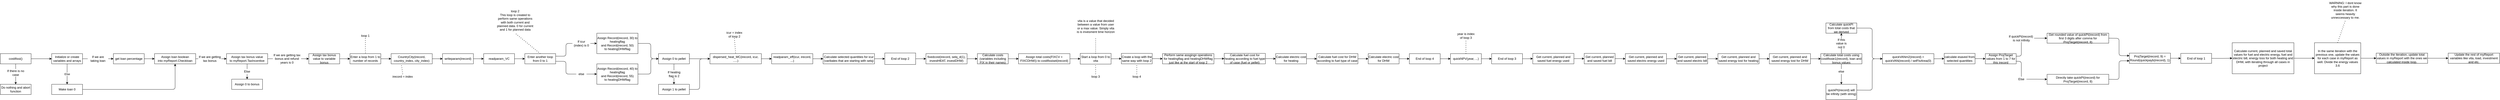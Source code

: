 <mxfile version="14.6.13" type="device"><diagram id="yS3UAeRcgQn7ST0oV9JG" name="Page-1"><mxGraphModel dx="1504" dy="714" grid="1" gridSize="10" guides="1" tooltips="1" connect="1" arrows="1" fold="1" page="1" pageScale="1" pageWidth="850" pageHeight="1100" math="0" shadow="0"><root><mxCell id="0"/><mxCell id="1" parent="0"/><mxCell id="0RTC6LejLYiDpKcelYD_-3" style="edgeStyle=orthogonalEdgeStyle;rounded=0;orthogonalLoop=1;jettySize=auto;html=1;entryX=0;entryY=0.5;entryDx=0;entryDy=0;" edge="1" parent="1" source="0RTC6LejLYiDpKcelYD_-1" target="0RTC6LejLYiDpKcelYD_-2"><mxGeometry relative="1" as="geometry"/></mxCell><mxCell id="0RTC6LejLYiDpKcelYD_-5" style="edgeStyle=orthogonalEdgeStyle;rounded=0;orthogonalLoop=1;jettySize=auto;html=1;startArrow=none;" edge="1" parent="1" source="0RTC6LejLYiDpKcelYD_-7" target="0RTC6LejLYiDpKcelYD_-4"><mxGeometry relative="1" as="geometry"/></mxCell><mxCell id="0RTC6LejLYiDpKcelYD_-1" value="costifissi()" style="rounded=0;whiteSpace=wrap;html=1;" vertex="1" parent="1"><mxGeometry x="40" y="240" width="120" height="40" as="geometry"/></mxCell><mxCell id="0RTC6LejLYiDpKcelYD_-10" style="edgeStyle=orthogonalEdgeStyle;rounded=0;orthogonalLoop=1;jettySize=auto;html=1;startArrow=none;" edge="1" parent="1" source="0RTC6LejLYiDpKcelYD_-11" target="0RTC6LejLYiDpKcelYD_-9"><mxGeometry relative="1" as="geometry"/></mxCell><mxCell id="0RTC6LejLYiDpKcelYD_-14" value="Else" style="edgeStyle=orthogonalEdgeStyle;rounded=0;orthogonalLoop=1;jettySize=auto;html=1;" edge="1" parent="1" source="0RTC6LejLYiDpKcelYD_-2" target="0RTC6LejLYiDpKcelYD_-13"><mxGeometry relative="1" as="geometry"/></mxCell><mxCell id="0RTC6LejLYiDpKcelYD_-2" value="Initialize or create variables and arrays" style="rounded=0;whiteSpace=wrap;html=1;" vertex="1" parent="1"><mxGeometry x="240" y="240" width="120" height="40" as="geometry"/></mxCell><mxCell id="0RTC6LejLYiDpKcelYD_-4" value="Do nothing and abort function" style="rounded=0;whiteSpace=wrap;html=1;" vertex="1" parent="1"><mxGeometry x="40" y="360" width="120" height="40" as="geometry"/></mxCell><mxCell id="0RTC6LejLYiDpKcelYD_-7" value="If there is no case" style="text;html=1;strokeColor=none;fillColor=none;align=center;verticalAlign=middle;whiteSpace=wrap;rounded=0;" vertex="1" parent="1"><mxGeometry x="65" y="300" width="70" height="30" as="geometry"/></mxCell><mxCell id="0RTC6LejLYiDpKcelYD_-8" value="" style="edgeStyle=orthogonalEdgeStyle;rounded=0;orthogonalLoop=1;jettySize=auto;html=1;endArrow=none;" edge="1" parent="1" source="0RTC6LejLYiDpKcelYD_-1" target="0RTC6LejLYiDpKcelYD_-7"><mxGeometry relative="1" as="geometry"><mxPoint x="100" y="280" as="sourcePoint"/><mxPoint x="100" y="360" as="targetPoint"/></mxGeometry></mxCell><mxCell id="0RTC6LejLYiDpKcelYD_-19" style="edgeStyle=orthogonalEdgeStyle;rounded=0;orthogonalLoop=1;jettySize=auto;html=1;" edge="1" parent="1" source="0RTC6LejLYiDpKcelYD_-9" target="0RTC6LejLYiDpKcelYD_-15"><mxGeometry relative="1" as="geometry"/></mxCell><mxCell id="0RTC6LejLYiDpKcelYD_-9" value="get loan percentage" style="rounded=0;whiteSpace=wrap;html=1;" vertex="1" parent="1"><mxGeometry x="480" y="240" width="120" height="40" as="geometry"/></mxCell><mxCell id="0RTC6LejLYiDpKcelYD_-11" value="If we are taking loan" style="text;html=1;strokeColor=none;fillColor=none;align=center;verticalAlign=middle;whiteSpace=wrap;rounded=0;" vertex="1" parent="1"><mxGeometry x="380" y="250" width="80" height="20" as="geometry"/></mxCell><mxCell id="0RTC6LejLYiDpKcelYD_-12" value="" style="edgeStyle=orthogonalEdgeStyle;rounded=0;orthogonalLoop=1;jettySize=auto;html=1;endArrow=none;" edge="1" parent="1" source="0RTC6LejLYiDpKcelYD_-2" target="0RTC6LejLYiDpKcelYD_-11"><mxGeometry relative="1" as="geometry"><mxPoint x="360" y="260" as="sourcePoint"/><mxPoint x="440" y="260" as="targetPoint"/></mxGeometry></mxCell><mxCell id="0RTC6LejLYiDpKcelYD_-13" value="Make loan 0" style="rounded=0;whiteSpace=wrap;html=1;" vertex="1" parent="1"><mxGeometry x="240" y="360" width="120" height="40" as="geometry"/></mxCell><mxCell id="0RTC6LejLYiDpKcelYD_-21" style="edgeStyle=orthogonalEdgeStyle;rounded=0;orthogonalLoop=1;jettySize=auto;html=1;entryX=0;entryY=0.5;entryDx=0;entryDy=0;startArrow=none;" edge="1" parent="1" source="0RTC6LejLYiDpKcelYD_-22" target="0RTC6LejLYiDpKcelYD_-20"><mxGeometry relative="1" as="geometry"/></mxCell><mxCell id="0RTC6LejLYiDpKcelYD_-15" value="Assign loan boolean into&amp;nbsp;myReport.Checkloan" style="rounded=0;whiteSpace=wrap;html=1;" vertex="1" parent="1"><mxGeometry x="640" y="240" width="160" height="40" as="geometry"/></mxCell><mxCell id="0RTC6LejLYiDpKcelYD_-18" value="" style="endArrow=classic;html=1;exitX=1;exitY=0.5;exitDx=0;exitDy=0;entryX=0.5;entryY=1;entryDx=0;entryDy=0;" edge="1" parent="1" source="0RTC6LejLYiDpKcelYD_-13" target="0RTC6LejLYiDpKcelYD_-15"><mxGeometry width="50" height="50" relative="1" as="geometry"><mxPoint x="590" y="390" as="sourcePoint"/><mxPoint x="680" y="290" as="targetPoint"/><Array as="points"><mxPoint x="720" y="380"/></Array></mxGeometry></mxCell><mxCell id="0RTC6LejLYiDpKcelYD_-26" style="edgeStyle=orthogonalEdgeStyle;rounded=0;orthogonalLoop=1;jettySize=auto;html=1;startArrow=none;" edge="1" parent="1" source="0RTC6LejLYiDpKcelYD_-27" target="0RTC6LejLYiDpKcelYD_-25"><mxGeometry relative="1" as="geometry"><Array as="points"><mxPoint x="1150" y="260"/><mxPoint x="1150" y="260"/></Array></mxGeometry></mxCell><mxCell id="0RTC6LejLYiDpKcelYD_-31" style="edgeStyle=orthogonalEdgeStyle;rounded=0;orthogonalLoop=1;jettySize=auto;html=1;startArrow=none;" edge="1" parent="1" source="0RTC6LejLYiDpKcelYD_-32" target="0RTC6LejLYiDpKcelYD_-30"><mxGeometry relative="1" as="geometry"/></mxCell><mxCell id="0RTC6LejLYiDpKcelYD_-20" value="Assign tax bonus value to&amp;nbsp;myReport.TaxIncentive" style="rounded=0;whiteSpace=wrap;html=1;" vertex="1" parent="1"><mxGeometry x="920" y="240" width="160" height="40" as="geometry"/></mxCell><mxCell id="0RTC6LejLYiDpKcelYD_-22" value="If we are getting tax bonus" style="text;html=1;strokeColor=none;fillColor=none;align=center;verticalAlign=middle;whiteSpace=wrap;rounded=0;" vertex="1" parent="1"><mxGeometry x="810" y="245" width="90" height="30" as="geometry"/></mxCell><mxCell id="0RTC6LejLYiDpKcelYD_-24" value="" style="endArrow=none;html=1;exitX=1;exitY=0.5;exitDx=0;exitDy=0;entryX=0;entryY=0.5;entryDx=0;entryDy=0;" edge="1" parent="1" source="0RTC6LejLYiDpKcelYD_-15" target="0RTC6LejLYiDpKcelYD_-22"><mxGeometry width="50" height="50" relative="1" as="geometry"><mxPoint x="820" y="360" as="sourcePoint"/><mxPoint x="870" y="310" as="targetPoint"/></mxGeometry></mxCell><mxCell id="0RTC6LejLYiDpKcelYD_-36" style="edgeStyle=orthogonalEdgeStyle;rounded=0;orthogonalLoop=1;jettySize=auto;html=1;entryX=0;entryY=0.5;entryDx=0;entryDy=0;" edge="1" parent="1" source="0RTC6LejLYiDpKcelYD_-25" target="0RTC6LejLYiDpKcelYD_-35"><mxGeometry relative="1" as="geometry"/></mxCell><mxCell id="0RTC6LejLYiDpKcelYD_-25" value="Assign tax bonus value to variable bonus" style="rounded=0;whiteSpace=wrap;html=1;" vertex="1" parent="1"><mxGeometry x="1240" y="240" width="120" height="40" as="geometry"/></mxCell><mxCell id="0RTC6LejLYiDpKcelYD_-28" style="edgeStyle=orthogonalEdgeStyle;rounded=0;orthogonalLoop=1;jettySize=auto;html=1;exitX=0.5;exitY=1;exitDx=0;exitDy=0;" edge="1" parent="1" source="0RTC6LejLYiDpKcelYD_-25" target="0RTC6LejLYiDpKcelYD_-25"><mxGeometry relative="1" as="geometry"/></mxCell><mxCell id="0RTC6LejLYiDpKcelYD_-27" value="If we are getting tax bonus and refund years is 0" style="text;html=1;strokeColor=none;fillColor=none;align=center;verticalAlign=middle;whiteSpace=wrap;rounded=0;" vertex="1" parent="1"><mxGeometry x="1100" y="230" width="110" height="60" as="geometry"/></mxCell><mxCell id="0RTC6LejLYiDpKcelYD_-29" value="" style="edgeStyle=orthogonalEdgeStyle;rounded=0;orthogonalLoop=1;jettySize=auto;html=1;endArrow=none;" edge="1" parent="1" source="0RTC6LejLYiDpKcelYD_-20" target="0RTC6LejLYiDpKcelYD_-27"><mxGeometry relative="1" as="geometry"><mxPoint x="1080" y="260" as="sourcePoint"/><mxPoint x="1240" y="260" as="targetPoint"/><Array as="points"/></mxGeometry></mxCell><mxCell id="0RTC6LejLYiDpKcelYD_-30" value="Assign 0 to bonus" style="rounded=0;whiteSpace=wrap;html=1;" vertex="1" parent="1"><mxGeometry x="940" y="340" width="120" height="40" as="geometry"/></mxCell><mxCell id="0RTC6LejLYiDpKcelYD_-32" value="Else" style="text;html=1;strokeColor=none;fillColor=none;align=center;verticalAlign=middle;whiteSpace=wrap;rounded=0;" vertex="1" parent="1"><mxGeometry x="980" y="300" width="40" height="20" as="geometry"/></mxCell><mxCell id="0RTC6LejLYiDpKcelYD_-33" value="" style="edgeStyle=orthogonalEdgeStyle;rounded=0;orthogonalLoop=1;jettySize=auto;html=1;endArrow=none;" edge="1" parent="1" source="0RTC6LejLYiDpKcelYD_-20" target="0RTC6LejLYiDpKcelYD_-32"><mxGeometry relative="1" as="geometry"><mxPoint x="1000" y="280" as="sourcePoint"/><mxPoint x="1000" y="360" as="targetPoint"/></mxGeometry></mxCell><mxCell id="0RTC6LejLYiDpKcelYD_-38" style="edgeStyle=orthogonalEdgeStyle;rounded=0;orthogonalLoop=1;jettySize=auto;html=1;entryX=0;entryY=0.5;entryDx=0;entryDy=0;" edge="1" parent="1" source="0RTC6LejLYiDpKcelYD_-35" target="0RTC6LejLYiDpKcelYD_-37"><mxGeometry relative="1" as="geometry"/></mxCell><mxCell id="0RTC6LejLYiDpKcelYD_-35" value="Enter a loop from 1 to number of records" style="rounded=0;whiteSpace=wrap;html=1;" vertex="1" parent="1"><mxGeometry x="1400" y="240" width="120" height="40" as="geometry"/></mxCell><mxCell id="0RTC6LejLYiDpKcelYD_-43" style="edgeStyle=orthogonalEdgeStyle;rounded=0;orthogonalLoop=1;jettySize=auto;html=1;entryX=0;entryY=0.5;entryDx=0;entryDy=0;" edge="1" parent="1" source="0RTC6LejLYiDpKcelYD_-37" target="0RTC6LejLYiDpKcelYD_-41"><mxGeometry relative="1" as="geometry"/></mxCell><mxCell id="0RTC6LejLYiDpKcelYD_-37" value="CountryCity(irecord, country_index, city_index)" style="rounded=0;whiteSpace=wrap;html=1;" vertex="1" parent="1"><mxGeometry x="1560" y="240" width="160" height="40" as="geometry"/></mxCell><mxCell id="0RTC6LejLYiDpKcelYD_-39" value="irecord = index" style="text;html=1;strokeColor=none;fillColor=none;align=center;verticalAlign=middle;whiteSpace=wrap;rounded=0;" vertex="1" parent="1"><mxGeometry x="1560" y="320" width="90" height="20" as="geometry"/></mxCell><mxCell id="0RTC6LejLYiDpKcelYD_-40" value="" style="endArrow=none;dashed=1;html=1;dashPattern=1 3;strokeWidth=2;entryX=0.25;entryY=1;entryDx=0;entryDy=0;exitX=0.5;exitY=0;exitDx=0;exitDy=0;" edge="1" parent="1" source="0RTC6LejLYiDpKcelYD_-39" target="0RTC6LejLYiDpKcelYD_-37"><mxGeometry width="50" height="50" relative="1" as="geometry"><mxPoint x="1420" y="400" as="sourcePoint"/><mxPoint x="1470" y="350" as="targetPoint"/></mxGeometry></mxCell><mxCell id="0RTC6LejLYiDpKcelYD_-45" style="edgeStyle=orthogonalEdgeStyle;rounded=0;orthogonalLoop=1;jettySize=auto;html=1;" edge="1" parent="1" source="0RTC6LejLYiDpKcelYD_-41" target="0RTC6LejLYiDpKcelYD_-44"><mxGeometry relative="1" as="geometry"/></mxCell><mxCell id="0RTC6LejLYiDpKcelYD_-41" value="writeparam(irecord)" style="rounded=0;whiteSpace=wrap;html=1;" vertex="1" parent="1"><mxGeometry x="1760" y="240" width="120" height="40" as="geometry"/></mxCell><mxCell id="0RTC6LejLYiDpKcelYD_-47" style="edgeStyle=orthogonalEdgeStyle;rounded=0;orthogonalLoop=1;jettySize=auto;html=1;" edge="1" parent="1" source="0RTC6LejLYiDpKcelYD_-44" target="0RTC6LejLYiDpKcelYD_-46"><mxGeometry relative="1" as="geometry"/></mxCell><mxCell id="0RTC6LejLYiDpKcelYD_-44" value="readparam_VC" style="rounded=0;whiteSpace=wrap;html=1;" vertex="1" parent="1"><mxGeometry x="1920" y="240" width="120" height="40" as="geometry"/></mxCell><mxCell id="0RTC6LejLYiDpKcelYD_-46" value="Enter another loop from 0 to 1" style="rounded=0;whiteSpace=wrap;html=1;" vertex="1" parent="1"><mxGeometry x="2080" y="240" width="120" height="40" as="geometry"/></mxCell><mxCell id="0RTC6LejLYiDpKcelYD_-48" value="loop 1" style="text;html=1;strokeColor=none;fillColor=none;align=center;verticalAlign=middle;whiteSpace=wrap;rounded=0;" vertex="1" parent="1"><mxGeometry x="1440" y="160" width="40" height="20" as="geometry"/></mxCell><mxCell id="0RTC6LejLYiDpKcelYD_-49" value="" style="endArrow=none;dashed=1;html=1;dashPattern=1 3;strokeWidth=2;entryX=0.5;entryY=0;entryDx=0;entryDy=0;exitX=0.5;exitY=1;exitDx=0;exitDy=0;" edge="1" parent="1" source="0RTC6LejLYiDpKcelYD_-48" target="0RTC6LejLYiDpKcelYD_-35"><mxGeometry width="50" height="50" relative="1" as="geometry"><mxPoint x="1420" y="420" as="sourcePoint"/><mxPoint x="1470" y="370" as="targetPoint"/></mxGeometry></mxCell><mxCell id="0RTC6LejLYiDpKcelYD_-50" value="loop 2&lt;br&gt;This loop is created to perform same operations with both current and planned data. 0 for current and 1 for planned data" style="text;html=1;strokeColor=none;fillColor=none;align=center;verticalAlign=middle;whiteSpace=wrap;rounded=0;" vertex="1" parent="1"><mxGeometry x="1970" y="60" width="145" height="100" as="geometry"/></mxCell><mxCell id="0RTC6LejLYiDpKcelYD_-51" value="" style="endArrow=none;dashed=1;html=1;dashPattern=1 3;strokeWidth=2;entryX=0.5;entryY=1;entryDx=0;entryDy=0;exitX=0.5;exitY=0;exitDx=0;exitDy=0;" edge="1" parent="1" source="0RTC6LejLYiDpKcelYD_-46" target="0RTC6LejLYiDpKcelYD_-50"><mxGeometry width="50" height="50" relative="1" as="geometry"><mxPoint x="2050" y="400" as="sourcePoint"/><mxPoint x="2100" y="350" as="targetPoint"/></mxGeometry></mxCell><mxCell id="0RTC6LejLYiDpKcelYD_-52" value="Assign&amp;nbsp;Record(irecord, 30) to heatingflag and&amp;nbsp;Record(irecord, 50) to&amp;nbsp;heatingDHWflag" style="rounded=0;whiteSpace=wrap;html=1;" vertex="1" parent="1"><mxGeometry x="2360" y="160" width="160" height="80" as="geometry"/></mxCell><mxCell id="0RTC6LejLYiDpKcelYD_-55" value="&lt;span&gt;Assign&amp;nbsp;Record(irecord, 40) to heatingflag and&amp;nbsp;Record(irecord, 55) to&amp;nbsp;heatingDHWflag&lt;/span&gt;" style="rounded=0;whiteSpace=wrap;html=1;" vertex="1" parent="1"><mxGeometry x="2360" y="280" width="160" height="80" as="geometry"/></mxCell><mxCell id="0RTC6LejLYiDpKcelYD_-63" style="edgeStyle=orthogonalEdgeStyle;rounded=0;orthogonalLoop=1;jettySize=auto;html=1;" edge="1" parent="1" source="0RTC6LejLYiDpKcelYD_-60" target="0RTC6LejLYiDpKcelYD_-52"><mxGeometry relative="1" as="geometry"/></mxCell><mxCell id="0RTC6LejLYiDpKcelYD_-60" value="If icur (index) is 0" style="text;html=1;strokeColor=none;fillColor=none;align=center;verticalAlign=middle;whiteSpace=wrap;rounded=0;" vertex="1" parent="1"><mxGeometry x="2265" y="185" width="70" height="30" as="geometry"/></mxCell><mxCell id="0RTC6LejLYiDpKcelYD_-61" value="" style="endArrow=none;html=1;entryX=0;entryY=0.5;entryDx=0;entryDy=0;exitX=1;exitY=0.25;exitDx=0;exitDy=0;" edge="1" parent="1" source="0RTC6LejLYiDpKcelYD_-46" target="0RTC6LejLYiDpKcelYD_-60"><mxGeometry width="50" height="50" relative="1" as="geometry"><mxPoint x="2200" y="250" as="sourcePoint"/><mxPoint x="2350" y="180" as="targetPoint"/><Array as="points"><mxPoint x="2240" y="250"/><mxPoint x="2240" y="200"/></Array></mxGeometry></mxCell><mxCell id="0RTC6LejLYiDpKcelYD_-64" value="" style="endArrow=classic;html=1;entryX=0;entryY=0.5;entryDx=0;entryDy=0;exitX=1;exitY=0.5;exitDx=0;exitDy=0;startArrow=none;" edge="1" parent="1" source="0RTC6LejLYiDpKcelYD_-65" target="0RTC6LejLYiDpKcelYD_-55"><mxGeometry width="50" height="50" relative="1" as="geometry"><mxPoint x="2230" y="360" as="sourcePoint"/><mxPoint x="2280" y="310" as="targetPoint"/><Array as="points"/></mxGeometry></mxCell><mxCell id="0RTC6LejLYiDpKcelYD_-65" value="else" style="text;html=1;strokeColor=none;fillColor=none;align=center;verticalAlign=middle;whiteSpace=wrap;rounded=0;" vertex="1" parent="1"><mxGeometry x="2280" y="310" width="40" height="20" as="geometry"/></mxCell><mxCell id="0RTC6LejLYiDpKcelYD_-66" value="" style="endArrow=none;html=1;entryX=0;entryY=0.5;entryDx=0;entryDy=0;exitX=1;exitY=0.75;exitDx=0;exitDy=0;" edge="1" parent="1" source="0RTC6LejLYiDpKcelYD_-46" target="0RTC6LejLYiDpKcelYD_-65"><mxGeometry width="50" height="50" relative="1" as="geometry"><mxPoint x="2200" y="270" as="sourcePoint"/><mxPoint x="2360" y="300" as="targetPoint"/><Array as="points"><mxPoint x="2240" y="270"/><mxPoint x="2240" y="320"/></Array></mxGeometry></mxCell><mxCell id="0RTC6LejLYiDpKcelYD_-73" style="edgeStyle=orthogonalEdgeStyle;rounded=0;orthogonalLoop=1;jettySize=auto;html=1;entryX=0.5;entryY=0;entryDx=0;entryDy=0;startArrow=none;" edge="1" parent="1" source="0RTC6LejLYiDpKcelYD_-74" target="0RTC6LejLYiDpKcelYD_-72"><mxGeometry relative="1" as="geometry"/></mxCell><mxCell id="0RTC6LejLYiDpKcelYD_-78" style="edgeStyle=orthogonalEdgeStyle;rounded=0;orthogonalLoop=1;jettySize=auto;html=1;entryX=0;entryY=0.5;entryDx=0;entryDy=0;" edge="1" parent="1" source="0RTC6LejLYiDpKcelYD_-69" target="0RTC6LejLYiDpKcelYD_-77"><mxGeometry relative="1" as="geometry"/></mxCell><mxCell id="0RTC6LejLYiDpKcelYD_-69" value="Assign 0 to pellet" style="rounded=0;whiteSpace=wrap;html=1;" vertex="1" parent="1"><mxGeometry x="2600" y="240" width="120" height="40" as="geometry"/></mxCell><mxCell id="0RTC6LejLYiDpKcelYD_-70" value="" style="endArrow=classic;html=1;exitX=1;exitY=0.5;exitDx=0;exitDy=0;entryX=0;entryY=0.5;entryDx=0;entryDy=0;" edge="1" parent="1" source="0RTC6LejLYiDpKcelYD_-52" target="0RTC6LejLYiDpKcelYD_-69"><mxGeometry width="50" height="50" relative="1" as="geometry"><mxPoint x="2580" y="220" as="sourcePoint"/><mxPoint x="2630" y="170" as="targetPoint"/><Array as="points"><mxPoint x="2570" y="200"/><mxPoint x="2570" y="260"/></Array></mxGeometry></mxCell><mxCell id="0RTC6LejLYiDpKcelYD_-71" value="" style="endArrow=classic;html=1;entryX=0;entryY=0.5;entryDx=0;entryDy=0;exitX=1;exitY=0.5;exitDx=0;exitDy=0;" edge="1" parent="1" source="0RTC6LejLYiDpKcelYD_-55" target="0RTC6LejLYiDpKcelYD_-69"><mxGeometry width="50" height="50" relative="1" as="geometry"><mxPoint x="2530" y="360" as="sourcePoint"/><mxPoint x="2580" y="310" as="targetPoint"/><Array as="points"><mxPoint x="2570" y="320"/><mxPoint x="2570" y="260"/></Array></mxGeometry></mxCell><mxCell id="0RTC6LejLYiDpKcelYD_-72" value="Assign 1 to pellet" style="rounded=0;whiteSpace=wrap;html=1;" vertex="1" parent="1"><mxGeometry x="2600" y="360" width="120" height="40" as="geometry"/></mxCell><mxCell id="0RTC6LejLYiDpKcelYD_-74" value="If heating flag is 2" style="text;html=1;strokeColor=none;fillColor=none;align=center;verticalAlign=middle;whiteSpace=wrap;rounded=0;" vertex="1" parent="1"><mxGeometry x="2627.5" y="305" width="65" height="30" as="geometry"/></mxCell><mxCell id="0RTC6LejLYiDpKcelYD_-75" value="" style="edgeStyle=orthogonalEdgeStyle;rounded=0;orthogonalLoop=1;jettySize=auto;html=1;entryX=0.5;entryY=0;entryDx=0;entryDy=0;endArrow=none;" edge="1" parent="1" source="0RTC6LejLYiDpKcelYD_-69" target="0RTC6LejLYiDpKcelYD_-74"><mxGeometry relative="1" as="geometry"><mxPoint x="2660" y="280" as="sourcePoint"/><mxPoint x="2660" y="360" as="targetPoint"/></mxGeometry></mxCell><mxCell id="0RTC6LejLYiDpKcelYD_-81" style="edgeStyle=orthogonalEdgeStyle;rounded=0;orthogonalLoop=1;jettySize=auto;html=1;entryX=0;entryY=0.5;entryDx=0;entryDy=0;" edge="1" parent="1" source="0RTC6LejLYiDpKcelYD_-77" target="0RTC6LejLYiDpKcelYD_-80"><mxGeometry relative="1" as="geometry"/></mxCell><mxCell id="0RTC6LejLYiDpKcelYD_-77" value="dispersed_heat_MC(irecord, icur, .....)" style="rounded=0;whiteSpace=wrap;html=1;" vertex="1" parent="1"><mxGeometry x="2800" y="240" width="200" height="40" as="geometry"/></mxCell><mxCell id="0RTC6LejLYiDpKcelYD_-79" value="" style="endArrow=classic;html=1;exitX=1;exitY=0.5;exitDx=0;exitDy=0;entryX=0;entryY=0.5;entryDx=0;entryDy=0;" edge="1" parent="1" source="0RTC6LejLYiDpKcelYD_-72" target="0RTC6LejLYiDpKcelYD_-77"><mxGeometry width="50" height="50" relative="1" as="geometry"><mxPoint x="2800" y="390" as="sourcePoint"/><mxPoint x="2850" y="340" as="targetPoint"/><Array as="points"><mxPoint x="2760" y="380"/><mxPoint x="2760" y="260"/></Array></mxGeometry></mxCell><mxCell id="0RTC6LejLYiDpKcelYD_-85" style="edgeStyle=orthogonalEdgeStyle;rounded=0;orthogonalLoop=1;jettySize=auto;html=1;entryX=0;entryY=0.5;entryDx=0;entryDy=0;" edge="1" parent="1" source="0RTC6LejLYiDpKcelYD_-80" target="0RTC6LejLYiDpKcelYD_-83"><mxGeometry relative="1" as="geometry"/></mxCell><mxCell id="0RTC6LejLYiDpKcelYD_-80" value="readparam_eff(icur, irecord, ...)" style="rounded=0;whiteSpace=wrap;html=1;" vertex="1" parent="1"><mxGeometry x="3040" y="240" width="160" height="40" as="geometry"/></mxCell><mxCell id="0RTC6LejLYiDpKcelYD_-89" style="edgeStyle=orthogonalEdgeStyle;rounded=0;orthogonalLoop=1;jettySize=auto;html=1;" edge="1" parent="1" source="0RTC6LejLYiDpKcelYD_-83" target="0RTC6LejLYiDpKcelYD_-88"><mxGeometry relative="1" as="geometry"/></mxCell><mxCell id="0RTC6LejLYiDpKcelYD_-83" value="Calculate selected quantities for icur (varibales that are starting with selq)" style="rounded=0;whiteSpace=wrap;html=1;" vertex="1" parent="1"><mxGeometry x="3240" y="240" width="200" height="40" as="geometry"/></mxCell><mxCell id="0RTC6LejLYiDpKcelYD_-86" value="icur = index of loop 2" style="text;html=1;strokeColor=none;fillColor=none;align=center;verticalAlign=middle;whiteSpace=wrap;rounded=0;" vertex="1" parent="1"><mxGeometry x="2860" y="150" width="70" height="30" as="geometry"/></mxCell><mxCell id="0RTC6LejLYiDpKcelYD_-87" value="" style="endArrow=none;dashed=1;html=1;dashPattern=1 3;strokeWidth=2;entryX=0.5;entryY=0;entryDx=0;entryDy=0;exitX=0.5;exitY=1;exitDx=0;exitDy=0;" edge="1" parent="1" source="0RTC6LejLYiDpKcelYD_-86" target="0RTC6LejLYiDpKcelYD_-77"><mxGeometry width="50" height="50" relative="1" as="geometry"><mxPoint x="2860" y="410" as="sourcePoint"/><mxPoint x="2910" y="360" as="targetPoint"/></mxGeometry></mxCell><mxCell id="0RTC6LejLYiDpKcelYD_-91" style="edgeStyle=orthogonalEdgeStyle;rounded=0;orthogonalLoop=1;jettySize=auto;html=1;" edge="1" parent="1" source="0RTC6LejLYiDpKcelYD_-88" target="0RTC6LejLYiDpKcelYD_-90"><mxGeometry relative="1" as="geometry"/></mxCell><mxCell id="0RTC6LejLYiDpKcelYD_-88" value="End of loop 2" style="rounded=0;whiteSpace=wrap;html=1;" vertex="1" parent="1"><mxGeometry x="3480" y="237.5" width="120" height="45" as="geometry"/></mxCell><mxCell id="0RTC6LejLYiDpKcelYD_-93" style="edgeStyle=orthogonalEdgeStyle;rounded=0;orthogonalLoop=1;jettySize=auto;html=1;entryX=0;entryY=0.5;entryDx=0;entryDy=0;" edge="1" parent="1" source="0RTC6LejLYiDpKcelYD_-90" target="0RTC6LejLYiDpKcelYD_-92"><mxGeometry relative="1" as="geometry"/></mxCell><mxCell id="0RTC6LejLYiDpKcelYD_-90" value="fixedcost(irecord, selq_d(1), investHEAT, investDHW)" style="rounded=0;whiteSpace=wrap;html=1;" vertex="1" parent="1"><mxGeometry x="3640" y="240" width="160" height="40" as="geometry"/></mxCell><mxCell id="0RTC6LejLYiDpKcelYD_-95" style="edgeStyle=orthogonalEdgeStyle;rounded=0;orthogonalLoop=1;jettySize=auto;html=1;" edge="1" parent="1" source="0RTC6LejLYiDpKcelYD_-92" target="0RTC6LejLYiDpKcelYD_-94"><mxGeometry relative="1" as="geometry"/></mxCell><mxCell id="0RTC6LejLYiDpKcelYD_-92" value="Calculate costs (variables including FIX in their names)" style="rounded=0;whiteSpace=wrap;html=1;" vertex="1" parent="1"><mxGeometry x="3840" y="240" width="120" height="40" as="geometry"/></mxCell><mxCell id="0RTC6LejLYiDpKcelYD_-97" style="edgeStyle=orthogonalEdgeStyle;rounded=0;orthogonalLoop=1;jettySize=auto;html=1;entryX=0;entryY=0.5;entryDx=0;entryDy=0;" edge="1" parent="1" source="0RTC6LejLYiDpKcelYD_-94" target="0RTC6LejLYiDpKcelYD_-96"><mxGeometry relative="1" as="geometry"/></mxCell><mxCell id="0RTC6LejLYiDpKcelYD_-94" value="Assign total costs(FIXCV + FIXCDHW)) to&amp;nbsp;costifissisel(irecord)" style="rounded=0;whiteSpace=wrap;html=1;" vertex="1" parent="1"><mxGeometry x="4000" y="240" width="200" height="40" as="geometry"/></mxCell><mxCell id="0RTC6LejLYiDpKcelYD_-104" style="edgeStyle=orthogonalEdgeStyle;rounded=0;orthogonalLoop=1;jettySize=auto;html=1;entryX=0;entryY=0.5;entryDx=0;entryDy=0;" edge="1" parent="1" source="0RTC6LejLYiDpKcelYD_-96" target="0RTC6LejLYiDpKcelYD_-103"><mxGeometry relative="1" as="geometry"/></mxCell><mxCell id="0RTC6LejLYiDpKcelYD_-96" value="Start a loop from 0 to vita" style="rounded=0;whiteSpace=wrap;html=1;" vertex="1" parent="1"><mxGeometry x="4240" y="239" width="120" height="42" as="geometry"/></mxCell><mxCell id="0RTC6LejLYiDpKcelYD_-99" value="vita is a value that decided between a value from user or a max value. Simply vita is is invesment time horizon" style="text;html=1;strokeColor=none;fillColor=none;align=center;verticalAlign=middle;whiteSpace=wrap;rounded=0;" vertex="1" parent="1"><mxGeometry x="4222.5" y="90" width="155" height="85" as="geometry"/></mxCell><mxCell id="0RTC6LejLYiDpKcelYD_-100" value="" style="endArrow=none;dashed=1;html=1;dashPattern=1 3;strokeWidth=2;exitX=0.5;exitY=0;exitDx=0;exitDy=0;entryX=0.5;entryY=1;entryDx=0;entryDy=0;" edge="1" parent="1" source="0RTC6LejLYiDpKcelYD_-96" target="0RTC6LejLYiDpKcelYD_-99"><mxGeometry width="50" height="50" relative="1" as="geometry"><mxPoint x="4140" y="150" as="sourcePoint"/><mxPoint x="4190" y="100" as="targetPoint"/></mxGeometry></mxCell><mxCell id="0RTC6LejLYiDpKcelYD_-101" value="loop 3" style="text;html=1;strokeColor=none;fillColor=none;align=center;verticalAlign=middle;whiteSpace=wrap;rounded=0;" vertex="1" parent="1"><mxGeometry x="4280" y="320" width="40" height="20" as="geometry"/></mxCell><mxCell id="0RTC6LejLYiDpKcelYD_-102" value="" style="endArrow=none;dashed=1;html=1;dashPattern=1 3;strokeWidth=2;entryX=0.5;entryY=1;entryDx=0;entryDy=0;exitX=0.5;exitY=0;exitDx=0;exitDy=0;" edge="1" parent="1" source="0RTC6LejLYiDpKcelYD_-101" target="0RTC6LejLYiDpKcelYD_-96"><mxGeometry width="50" height="50" relative="1" as="geometry"><mxPoint x="4170" y="360" as="sourcePoint"/><mxPoint x="4220" y="310" as="targetPoint"/></mxGeometry></mxCell><mxCell id="0RTC6LejLYiDpKcelYD_-106" style="edgeStyle=orthogonalEdgeStyle;rounded=0;orthogonalLoop=1;jettySize=auto;html=1;entryX=0;entryY=0.5;entryDx=0;entryDy=0;" edge="1" parent="1" source="0RTC6LejLYiDpKcelYD_-103" target="0RTC6LejLYiDpKcelYD_-105"><mxGeometry relative="1" as="geometry"/></mxCell><mxCell id="0RTC6LejLYiDpKcelYD_-103" value="Create a loop with the same way with loop 2" style="rounded=0;whiteSpace=wrap;html=1;" vertex="1" parent="1"><mxGeometry x="4400" y="239" width="120" height="41" as="geometry"/></mxCell><mxCell id="0RTC6LejLYiDpKcelYD_-108" style="edgeStyle=orthogonalEdgeStyle;rounded=0;orthogonalLoop=1;jettySize=auto;html=1;entryX=0;entryY=0.5;entryDx=0;entryDy=0;" edge="1" parent="1" source="0RTC6LejLYiDpKcelYD_-105" target="0RTC6LejLYiDpKcelYD_-107"><mxGeometry relative="1" as="geometry"/></mxCell><mxCell id="0RTC6LejLYiDpKcelYD_-105" value="Perform same assgingn operations for&amp;nbsp;heatingflag and&amp;nbsp;heatingDHWflag just like at the start of loop 2" style="rounded=0;whiteSpace=wrap;html=1;" vertex="1" parent="1"><mxGeometry x="4560" y="240" width="200" height="40" as="geometry"/></mxCell><mxCell id="0RTC6LejLYiDpKcelYD_-110" style="edgeStyle=orthogonalEdgeStyle;rounded=0;orthogonalLoop=1;jettySize=auto;html=1;entryX=0;entryY=0.5;entryDx=0;entryDy=0;" edge="1" parent="1" source="0RTC6LejLYiDpKcelYD_-107" target="0RTC6LejLYiDpKcelYD_-109"><mxGeometry relative="1" as="geometry"/></mxCell><mxCell id="0RTC6LejLYiDpKcelYD_-107" value="Calculate fuel cost for heating according to fuel type of case (fuel or pellet)" style="rounded=0;whiteSpace=wrap;html=1;" vertex="1" parent="1"><mxGeometry x="4800" y="239" width="160" height="41" as="geometry"/></mxCell><mxCell id="0RTC6LejLYiDpKcelYD_-113" style="edgeStyle=orthogonalEdgeStyle;rounded=0;orthogonalLoop=1;jettySize=auto;html=1;" edge="1" parent="1" source="0RTC6LejLYiDpKcelYD_-109" target="0RTC6LejLYiDpKcelYD_-111"><mxGeometry relative="1" as="geometry"/></mxCell><mxCell id="0RTC6LejLYiDpKcelYD_-109" value="Calculate electric cost for heating" style="rounded=0;whiteSpace=wrap;html=1;" vertex="1" parent="1"><mxGeometry x="5000" y="240" width="120" height="40" as="geometry"/></mxCell><mxCell id="0RTC6LejLYiDpKcelYD_-115" style="edgeStyle=orthogonalEdgeStyle;rounded=0;orthogonalLoop=1;jettySize=auto;html=1;entryX=0;entryY=0.5;entryDx=0;entryDy=0;" edge="1" parent="1" source="0RTC6LejLYiDpKcelYD_-111" target="0RTC6LejLYiDpKcelYD_-112"><mxGeometry relative="1" as="geometry"/></mxCell><mxCell id="0RTC6LejLYiDpKcelYD_-111" value="Calculate fuel cost for DHW according to fuel type of case" style="rounded=0;whiteSpace=wrap;html=1;" vertex="1" parent="1"><mxGeometry x="5160" y="240" width="160" height="40" as="geometry"/></mxCell><mxCell id="0RTC6LejLYiDpKcelYD_-122" style="edgeStyle=orthogonalEdgeStyle;rounded=0;orthogonalLoop=1;jettySize=auto;html=1;entryX=0;entryY=0.5;entryDx=0;entryDy=0;" edge="1" parent="1" source="0RTC6LejLYiDpKcelYD_-112" target="0RTC6LejLYiDpKcelYD_-121"><mxGeometry relative="1" as="geometry"/></mxCell><mxCell id="0RTC6LejLYiDpKcelYD_-112" value="Calculate electric cost for DHW" style="rounded=0;whiteSpace=wrap;html=1;" vertex="1" parent="1"><mxGeometry x="5360" y="240" width="120" height="40" as="geometry"/></mxCell><mxCell id="0RTC6LejLYiDpKcelYD_-116" value="loop 4" style="text;html=1;strokeColor=none;fillColor=none;align=center;verticalAlign=middle;whiteSpace=wrap;rounded=0;" vertex="1" parent="1"><mxGeometry x="4440" y="320" width="40" height="20" as="geometry"/></mxCell><mxCell id="0RTC6LejLYiDpKcelYD_-117" value="" style="endArrow=none;dashed=1;html=1;dashPattern=1 3;strokeWidth=2;entryX=0.5;entryY=1;entryDx=0;entryDy=0;exitX=0.5;exitY=0;exitDx=0;exitDy=0;" edge="1" parent="1" source="0RTC6LejLYiDpKcelYD_-116" target="0RTC6LejLYiDpKcelYD_-103"><mxGeometry width="50" height="50" relative="1" as="geometry"><mxPoint x="4460" y="320" as="sourcePoint"/><mxPoint x="4450" y="300" as="targetPoint"/></mxGeometry></mxCell><mxCell id="0RTC6LejLYiDpKcelYD_-124" style="edgeStyle=orthogonalEdgeStyle;rounded=0;orthogonalLoop=1;jettySize=auto;html=1;entryX=0;entryY=0.5;entryDx=0;entryDy=0;" edge="1" parent="1" source="0RTC6LejLYiDpKcelYD_-121" target="0RTC6LejLYiDpKcelYD_-123"><mxGeometry relative="1" as="geometry"/></mxCell><mxCell id="0RTC6LejLYiDpKcelYD_-121" value="End of loop 4" style="rounded=0;whiteSpace=wrap;html=1;" vertex="1" parent="1"><mxGeometry x="5520" y="240" width="120" height="40" as="geometry"/></mxCell><mxCell id="0RTC6LejLYiDpKcelYD_-126" style="edgeStyle=orthogonalEdgeStyle;rounded=0;orthogonalLoop=1;jettySize=auto;html=1;entryX=0;entryY=0.5;entryDx=0;entryDy=0;" edge="1" parent="1" source="0RTC6LejLYiDpKcelYD_-123" target="0RTC6LejLYiDpKcelYD_-125"><mxGeometry relative="1" as="geometry"/></mxCell><mxCell id="0RTC6LejLYiDpKcelYD_-123" value="quickNPV(year, ...)" style="rounded=0;whiteSpace=wrap;html=1;" vertex="1" parent="1"><mxGeometry x="5680" y="240" width="120" height="40" as="geometry"/></mxCell><mxCell id="0RTC6LejLYiDpKcelYD_-135" style="edgeStyle=orthogonalEdgeStyle;rounded=0;orthogonalLoop=1;jettySize=auto;html=1;entryX=0;entryY=0.5;entryDx=0;entryDy=0;" edge="1" parent="1" source="0RTC6LejLYiDpKcelYD_-125" target="0RTC6LejLYiDpKcelYD_-129"><mxGeometry relative="1" as="geometry"/></mxCell><mxCell id="0RTC6LejLYiDpKcelYD_-125" value="End of loop 3" style="rounded=0;whiteSpace=wrap;html=1;" vertex="1" parent="1"><mxGeometry x="5840" y="240" width="120" height="40" as="geometry"/></mxCell><mxCell id="0RTC6LejLYiDpKcelYD_-127" value="year is index of loop 3" style="text;html=1;strokeColor=none;fillColor=none;align=center;verticalAlign=middle;whiteSpace=wrap;rounded=0;" vertex="1" parent="1"><mxGeometry x="5700" y="150" width="80" height="40" as="geometry"/></mxCell><mxCell id="0RTC6LejLYiDpKcelYD_-128" value="" style="endArrow=none;dashed=1;html=1;dashPattern=1 3;strokeWidth=2;exitX=0.5;exitY=0;exitDx=0;exitDy=0;entryX=0.5;entryY=1;entryDx=0;entryDy=0;" edge="1" parent="1" source="0RTC6LejLYiDpKcelYD_-123" target="0RTC6LejLYiDpKcelYD_-127"><mxGeometry width="50" height="50" relative="1" as="geometry"><mxPoint x="5590" y="170" as="sourcePoint"/><mxPoint x="5640" y="120" as="targetPoint"/></mxGeometry></mxCell><mxCell id="0RTC6LejLYiDpKcelYD_-136" style="edgeStyle=orthogonalEdgeStyle;rounded=0;orthogonalLoop=1;jettySize=auto;html=1;" edge="1" parent="1" source="0RTC6LejLYiDpKcelYD_-129" target="0RTC6LejLYiDpKcelYD_-130"><mxGeometry relative="1" as="geometry"/></mxCell><mxCell id="0RTC6LejLYiDpKcelYD_-129" value="Get current, planned and saved fuel energy used" style="rounded=0;whiteSpace=wrap;html=1;" vertex="1" parent="1"><mxGeometry x="6000" y="239" width="160" height="41" as="geometry"/></mxCell><mxCell id="0RTC6LejLYiDpKcelYD_-137" style="edgeStyle=orthogonalEdgeStyle;rounded=0;orthogonalLoop=1;jettySize=auto;html=1;" edge="1" parent="1" source="0RTC6LejLYiDpKcelYD_-130" target="0RTC6LejLYiDpKcelYD_-131"><mxGeometry relative="1" as="geometry"/></mxCell><mxCell id="0RTC6LejLYiDpKcelYD_-130" value="Get current, planned and saved fuel bill" style="rounded=0;whiteSpace=wrap;html=1;" vertex="1" parent="1"><mxGeometry x="6200" y="239" width="120" height="41" as="geometry"/></mxCell><mxCell id="0RTC6LejLYiDpKcelYD_-138" style="edgeStyle=orthogonalEdgeStyle;rounded=0;orthogonalLoop=1;jettySize=auto;html=1;entryX=0;entryY=0.5;entryDx=0;entryDy=0;" edge="1" parent="1" source="0RTC6LejLYiDpKcelYD_-131" target="0RTC6LejLYiDpKcelYD_-132"><mxGeometry relative="1" as="geometry"/></mxCell><mxCell id="0RTC6LejLYiDpKcelYD_-131" value="&lt;span&gt;Get current, planned and saved electric energy used&lt;/span&gt;" style="rounded=0;whiteSpace=wrap;html=1;" vertex="1" parent="1"><mxGeometry x="6360" y="240" width="160" height="40" as="geometry"/></mxCell><mxCell id="0RTC6LejLYiDpKcelYD_-139" style="edgeStyle=orthogonalEdgeStyle;rounded=0;orthogonalLoop=1;jettySize=auto;html=1;entryX=0;entryY=0.5;entryDx=0;entryDy=0;" edge="1" parent="1" source="0RTC6LejLYiDpKcelYD_-132" target="0RTC6LejLYiDpKcelYD_-133"><mxGeometry relative="1" as="geometry"/></mxCell><mxCell id="0RTC6LejLYiDpKcelYD_-132" value="&lt;span&gt;Get current, planned and saved electric bill&lt;/span&gt;" style="rounded=0;whiteSpace=wrap;html=1;" vertex="1" parent="1"><mxGeometry x="6560" y="240" width="120" height="40" as="geometry"/></mxCell><mxCell id="0RTC6LejLYiDpKcelYD_-140" style="edgeStyle=orthogonalEdgeStyle;rounded=0;orthogonalLoop=1;jettySize=auto;html=1;" edge="1" parent="1" source="0RTC6LejLYiDpKcelYD_-133" target="0RTC6LejLYiDpKcelYD_-134"><mxGeometry relative="1" as="geometry"/></mxCell><mxCell id="0RTC6LejLYiDpKcelYD_-133" value="&lt;span&gt;Get current, planned and saved energy lost for heating&lt;/span&gt;" style="rounded=0;whiteSpace=wrap;html=1;" vertex="1" parent="1"><mxGeometry x="6720" y="240" width="160" height="40" as="geometry"/></mxCell><mxCell id="0RTC6LejLYiDpKcelYD_-143" style="edgeStyle=orthogonalEdgeStyle;rounded=0;orthogonalLoop=1;jettySize=auto;html=1;" edge="1" parent="1" source="0RTC6LejLYiDpKcelYD_-134" target="0RTC6LejLYiDpKcelYD_-141"><mxGeometry relative="1" as="geometry"/></mxCell><mxCell id="0RTC6LejLYiDpKcelYD_-134" value="&lt;span&gt;Get current, planned and saved energy lost for DHW&lt;/span&gt;" style="rounded=0;whiteSpace=wrap;html=1;" vertex="1" parent="1"><mxGeometry x="6920" y="240" width="160" height="40" as="geometry"/></mxCell><mxCell id="0RTC6LejLYiDpKcelYD_-147" style="edgeStyle=orthogonalEdgeStyle;rounded=0;orthogonalLoop=1;jettySize=auto;html=1;entryX=0.5;entryY=0;entryDx=0;entryDy=0;startArrow=none;" edge="1" parent="1" source="0RTC6LejLYiDpKcelYD_-148" target="0RTC6LejLYiDpKcelYD_-146"><mxGeometry relative="1" as="geometry"/></mxCell><mxCell id="0RTC6LejLYiDpKcelYD_-151" style="edgeStyle=orthogonalEdgeStyle;rounded=0;orthogonalLoop=1;jettySize=auto;html=1;entryX=0.5;entryY=1;entryDx=0;entryDy=0;startArrow=none;" edge="1" parent="1" source="0RTC6LejLYiDpKcelYD_-152" target="0RTC6LejLYiDpKcelYD_-150"><mxGeometry relative="1" as="geometry"/></mxCell><mxCell id="0RTC6LejLYiDpKcelYD_-141" value="Calculate total costs using costifissie1(irecord), loan and bonus values" style="rounded=0;whiteSpace=wrap;html=1;" vertex="1" parent="1"><mxGeometry x="7120" y="240" width="160" height="40" as="geometry"/></mxCell><mxCell id="0RTC6LejLYiDpKcelYD_-155" style="edgeStyle=orthogonalEdgeStyle;rounded=0;orthogonalLoop=1;jettySize=auto;html=1;entryX=0;entryY=0.5;entryDx=0;entryDy=0;" edge="1" parent="1" source="0RTC6LejLYiDpKcelYD_-142" target="0RTC6LejLYiDpKcelYD_-154"><mxGeometry relative="1" as="geometry"/></mxCell><mxCell id="0RTC6LejLYiDpKcelYD_-142" value="quickVANm2(irecord) = quickVAN(irecord) / selFloArea(0)" style="rounded=0;whiteSpace=wrap;html=1;" vertex="1" parent="1"><mxGeometry x="7360" y="240" width="200" height="40" as="geometry"/></mxCell><mxCell id="0RTC6LejLYiDpKcelYD_-146" value="quickPI(irecord) will be infinity (with string)" style="rounded=0;whiteSpace=wrap;html=1;" vertex="1" parent="1"><mxGeometry x="7140" y="360" width="120" height="60" as="geometry"/></mxCell><mxCell id="0RTC6LejLYiDpKcelYD_-148" value="else" style="text;html=1;strokeColor=none;fillColor=none;align=center;verticalAlign=middle;whiteSpace=wrap;rounded=0;" vertex="1" parent="1"><mxGeometry x="7170" y="300" width="60" height="20" as="geometry"/></mxCell><mxCell id="0RTC6LejLYiDpKcelYD_-149" value="" style="edgeStyle=orthogonalEdgeStyle;rounded=0;orthogonalLoop=1;jettySize=auto;html=1;entryX=0.5;entryY=0;entryDx=0;entryDy=0;endArrow=none;" edge="1" parent="1" source="0RTC6LejLYiDpKcelYD_-141" target="0RTC6LejLYiDpKcelYD_-148"><mxGeometry relative="1" as="geometry"><mxPoint x="7200" y="280" as="sourcePoint"/><mxPoint x="7200" y="360" as="targetPoint"/></mxGeometry></mxCell><mxCell id="0RTC6LejLYiDpKcelYD_-150" value="Calculate quickPI from total costs that we derived" style="rounded=0;whiteSpace=wrap;html=1;" vertex="1" parent="1"><mxGeometry x="7140" y="120" width="120" height="40" as="geometry"/></mxCell><mxCell id="0RTC6LejLYiDpKcelYD_-152" value="If this value is not 0" style="text;html=1;strokeColor=none;fillColor=none;align=center;verticalAlign=middle;whiteSpace=wrap;rounded=0;" vertex="1" parent="1"><mxGeometry x="7170" y="180" width="60" height="40" as="geometry"/></mxCell><mxCell id="0RTC6LejLYiDpKcelYD_-153" value="" style="edgeStyle=orthogonalEdgeStyle;rounded=0;orthogonalLoop=1;jettySize=auto;html=1;entryX=0.5;entryY=1;entryDx=0;entryDy=0;endArrow=none;" edge="1" parent="1" source="0RTC6LejLYiDpKcelYD_-141" target="0RTC6LejLYiDpKcelYD_-152"><mxGeometry relative="1" as="geometry"><mxPoint x="7200" y="240" as="sourcePoint"/><mxPoint x="7200" y="160" as="targetPoint"/></mxGeometry></mxCell><mxCell id="0RTC6LejLYiDpKcelYD_-161" style="edgeStyle=orthogonalEdgeStyle;rounded=0;orthogonalLoop=1;jettySize=auto;html=1;" edge="1" parent="1" source="0RTC6LejLYiDpKcelYD_-154" target="0RTC6LejLYiDpKcelYD_-160"><mxGeometry relative="1" as="geometry"/></mxCell><mxCell id="0RTC6LejLYiDpKcelYD_-154" value="calculate esaved from selected quantities" style="rounded=0;whiteSpace=wrap;html=1;" vertex="1" parent="1"><mxGeometry x="7600" y="239" width="120" height="41" as="geometry"/></mxCell><mxCell id="0RTC6LejLYiDpKcelYD_-158" value="" style="endArrow=classic;html=1;exitX=1;exitY=0.5;exitDx=0;exitDy=0;entryX=0;entryY=0.5;entryDx=0;entryDy=0;" edge="1" parent="1" source="0RTC6LejLYiDpKcelYD_-150" target="0RTC6LejLYiDpKcelYD_-142"><mxGeometry width="50" height="50" relative="1" as="geometry"><mxPoint x="7350" y="130" as="sourcePoint"/><mxPoint x="7400" y="80" as="targetPoint"/><Array as="points"><mxPoint x="7320" y="140"/><mxPoint x="7320" y="260"/></Array></mxGeometry></mxCell><mxCell id="0RTC6LejLYiDpKcelYD_-159" value="" style="endArrow=classic;html=1;entryX=0;entryY=0.5;entryDx=0;entryDy=0;exitX=0.997;exitY=0.38;exitDx=0;exitDy=0;exitPerimeter=0;" edge="1" parent="1" source="0RTC6LejLYiDpKcelYD_-146" target="0RTC6LejLYiDpKcelYD_-142"><mxGeometry width="50" height="50" relative="1" as="geometry"><mxPoint x="7330" y="410" as="sourcePoint"/><mxPoint x="7380" y="360" as="targetPoint"/><Array as="points"><mxPoint x="7320" y="383"/><mxPoint x="7320" y="260"/></Array></mxGeometry></mxCell><mxCell id="0RTC6LejLYiDpKcelYD_-160" value="Assign ProjTarget values from 1 to 7 for this irecord" style="rounded=0;whiteSpace=wrap;html=1;" vertex="1" parent="1"><mxGeometry x="7760" y="240" width="120" height="40" as="geometry"/></mxCell><mxCell id="0RTC6LejLYiDpKcelYD_-162" value="Get rounded value of quickPI(irecord) from first 3 digits after comma for ProjTarget(irecord, 8)" style="rounded=0;whiteSpace=wrap;html=1;" vertex="1" parent="1"><mxGeometry x="8000" y="160" width="240" height="39" as="geometry"/></mxCell><mxCell id="0RTC6LejLYiDpKcelYD_-163" value="Directly take&amp;nbsp;quickPI(irecord) for ProjTarget(irecord, 8)" style="rounded=0;whiteSpace=wrap;html=1;" vertex="1" parent="1"><mxGeometry x="8000" y="321" width="240" height="39" as="geometry"/></mxCell><mxCell id="0RTC6LejLYiDpKcelYD_-167" style="edgeStyle=orthogonalEdgeStyle;rounded=0;orthogonalLoop=1;jettySize=auto;html=1;" edge="1" parent="1" source="0RTC6LejLYiDpKcelYD_-165" target="0RTC6LejLYiDpKcelYD_-162"><mxGeometry relative="1" as="geometry"/></mxCell><mxCell id="0RTC6LejLYiDpKcelYD_-165" value="If quickPI(irecord)&amp;nbsp;&lt;br&gt;is not infinity" style="text;html=1;strokeColor=none;fillColor=none;align=center;verticalAlign=middle;whiteSpace=wrap;rounded=0;" vertex="1" parent="1"><mxGeometry x="7850" y="164.25" width="100" height="30.5" as="geometry"/></mxCell><mxCell id="0RTC6LejLYiDpKcelYD_-166" value="" style="endArrow=none;html=1;exitX=1;exitY=0.25;exitDx=0;exitDy=0;entryX=0.5;entryY=1;entryDx=0;entryDy=0;" edge="1" parent="1" source="0RTC6LejLYiDpKcelYD_-160" target="0RTC6LejLYiDpKcelYD_-165"><mxGeometry width="50" height="50" relative="1" as="geometry"><mxPoint x="7880" y="250" as="sourcePoint"/><mxPoint x="7960" y="219.5" as="targetPoint"/><Array as="points"><mxPoint x="7900" y="250"/></Array></mxGeometry></mxCell><mxCell id="0RTC6LejLYiDpKcelYD_-168" value="" style="endArrow=none;html=1;entryX=1;entryY=0.75;entryDx=0;entryDy=0;exitX=0.5;exitY=0;exitDx=0;exitDy=0;" edge="1" parent="1" source="0RTC6LejLYiDpKcelYD_-169" target="0RTC6LejLYiDpKcelYD_-160"><mxGeometry width="50" height="50" relative="1" as="geometry"><mxPoint x="7900" y="320" as="sourcePoint"/><mxPoint x="7860" y="330" as="targetPoint"/><Array as="points"><mxPoint x="7900" y="270"/></Array></mxGeometry></mxCell><mxCell id="0RTC6LejLYiDpKcelYD_-173" style="edgeStyle=orthogonalEdgeStyle;rounded=0;orthogonalLoop=1;jettySize=auto;html=1;entryX=0;entryY=0.5;entryDx=0;entryDy=0;" edge="1" parent="1" source="0RTC6LejLYiDpKcelYD_-169" target="0RTC6LejLYiDpKcelYD_-163"><mxGeometry relative="1" as="geometry"/></mxCell><mxCell id="0RTC6LejLYiDpKcelYD_-169" value="Else" style="text;html=1;strokeColor=none;fillColor=none;align=center;verticalAlign=middle;whiteSpace=wrap;rounded=0;" vertex="1" parent="1"><mxGeometry x="7880" y="330" width="40" height="20" as="geometry"/></mxCell><mxCell id="0RTC6LejLYiDpKcelYD_-179" style="edgeStyle=orthogonalEdgeStyle;rounded=0;orthogonalLoop=1;jettySize=auto;html=1;" edge="1" parent="1" source="0RTC6LejLYiDpKcelYD_-174" target="0RTC6LejLYiDpKcelYD_-177"><mxGeometry relative="1" as="geometry"/></mxCell><mxCell id="0RTC6LejLYiDpKcelYD_-174" value="ProjTarget(irecord, 9) = Round(quickpayb(irecord), 1)" style="rounded=0;whiteSpace=wrap;html=1;" vertex="1" parent="1"><mxGeometry x="8320" y="238" width="160" height="40" as="geometry"/></mxCell><mxCell id="0RTC6LejLYiDpKcelYD_-175" value="" style="endArrow=classic;html=1;exitX=1;exitY=0.5;exitDx=0;exitDy=0;entryX=0;entryY=0.25;entryDx=0;entryDy=0;" edge="1" parent="1" source="0RTC6LejLYiDpKcelYD_-162" target="0RTC6LejLYiDpKcelYD_-174"><mxGeometry width="50" height="50" relative="1" as="geometry"><mxPoint x="8280" y="220" as="sourcePoint"/><mxPoint x="8330" y="170" as="targetPoint"/><Array as="points"><mxPoint x="8280" y="180"/><mxPoint x="8280" y="248"/></Array></mxGeometry></mxCell><mxCell id="0RTC6LejLYiDpKcelYD_-176" value="" style="endArrow=classic;html=1;entryX=0;entryY=0.75;entryDx=0;entryDy=0;exitX=1;exitY=0.5;exitDx=0;exitDy=0;" edge="1" parent="1" source="0RTC6LejLYiDpKcelYD_-163" target="0RTC6LejLYiDpKcelYD_-174"><mxGeometry width="50" height="50" relative="1" as="geometry"><mxPoint x="8260" y="380" as="sourcePoint"/><mxPoint x="8310" y="330" as="targetPoint"/><Array as="points"><mxPoint x="8280" y="341"/><mxPoint x="8280" y="268"/></Array></mxGeometry></mxCell><mxCell id="0RTC6LejLYiDpKcelYD_-181" style="edgeStyle=orthogonalEdgeStyle;rounded=0;orthogonalLoop=1;jettySize=auto;html=1;" edge="1" parent="1" source="0RTC6LejLYiDpKcelYD_-177" target="0RTC6LejLYiDpKcelYD_-180"><mxGeometry relative="1" as="geometry"/></mxCell><mxCell id="0RTC6LejLYiDpKcelYD_-177" value="End of loop 1" style="rounded=0;whiteSpace=wrap;html=1;" vertex="1" parent="1"><mxGeometry x="8520" y="239" width="120" height="39" as="geometry"/></mxCell><mxCell id="0RTC6LejLYiDpKcelYD_-183" style="edgeStyle=orthogonalEdgeStyle;rounded=0;orthogonalLoop=1;jettySize=auto;html=1;" edge="1" parent="1" source="0RTC6LejLYiDpKcelYD_-180" target="0RTC6LejLYiDpKcelYD_-182"><mxGeometry relative="1" as="geometry"/></mxCell><mxCell id="0RTC6LejLYiDpKcelYD_-180" value="Calculate current, planned and saved total values for fuel and electric energy, fuel and electric bill, energy loss for both heating and DHW, with iterating through all cases in project" style="rounded=0;whiteSpace=wrap;html=1;" vertex="1" parent="1"><mxGeometry x="8720" y="197.25" width="240" height="121.5" as="geometry"/></mxCell><mxCell id="0RTC6LejLYiDpKcelYD_-188" style="edgeStyle=orthogonalEdgeStyle;rounded=0;orthogonalLoop=1;jettySize=auto;html=1;entryX=0;entryY=0.5;entryDx=0;entryDy=0;" edge="1" parent="1" source="0RTC6LejLYiDpKcelYD_-182" target="0RTC6LejLYiDpKcelYD_-186"><mxGeometry relative="1" as="geometry"/></mxCell><mxCell id="0RTC6LejLYiDpKcelYD_-182" value="In the same iteration with the previous one, update the values for each case in myReport as well. Divide the energy values 3.6" style="rounded=0;whiteSpace=wrap;html=1;" vertex="1" parent="1"><mxGeometry x="9040" y="197.25" width="180" height="121.5" as="geometry"/></mxCell><mxCell id="0RTC6LejLYiDpKcelYD_-184" value="WARNING: I dont know why this part is done inside iteration. It seems heavily unneccessary to me." style="text;html=1;strokeColor=none;fillColor=none;align=center;verticalAlign=middle;whiteSpace=wrap;rounded=0;" vertex="1" parent="1"><mxGeometry x="9095" y="30" width="130" height="80" as="geometry"/></mxCell><mxCell id="0RTC6LejLYiDpKcelYD_-185" value="" style="endArrow=none;dashed=1;html=1;dashPattern=1 3;strokeWidth=2;entryX=0.5;entryY=1;entryDx=0;entryDy=0;exitX=0.5;exitY=0;exitDx=0;exitDy=0;" edge="1" parent="1" source="0RTC6LejLYiDpKcelYD_-182" target="0RTC6LejLYiDpKcelYD_-184"><mxGeometry width="50" height="50" relative="1" as="geometry"><mxPoint x="8930" y="150" as="sourcePoint"/><mxPoint x="8980" y="100" as="targetPoint"/></mxGeometry></mxCell><mxCell id="0RTC6LejLYiDpKcelYD_-190" style="edgeStyle=orthogonalEdgeStyle;rounded=0;orthogonalLoop=1;jettySize=auto;html=1;" edge="1" parent="1" source="0RTC6LejLYiDpKcelYD_-186" target="0RTC6LejLYiDpKcelYD_-189"><mxGeometry relative="1" as="geometry"/></mxCell><mxCell id="0RTC6LejLYiDpKcelYD_-186" value="Outside the iteration, update total values in myReport with the ones we calculated inside loop." style="rounded=0;whiteSpace=wrap;html=1;" vertex="1" parent="1"><mxGeometry x="9280" y="238" width="200" height="40" as="geometry"/></mxCell><mxCell id="0RTC6LejLYiDpKcelYD_-189" value="Update the rest of myReport variables like vita, load, investment and etc." style="rounded=0;whiteSpace=wrap;html=1;" vertex="1" parent="1"><mxGeometry x="9560" y="238" width="200" height="40" as="geometry"/></mxCell></root></mxGraphModel></diagram></mxfile>